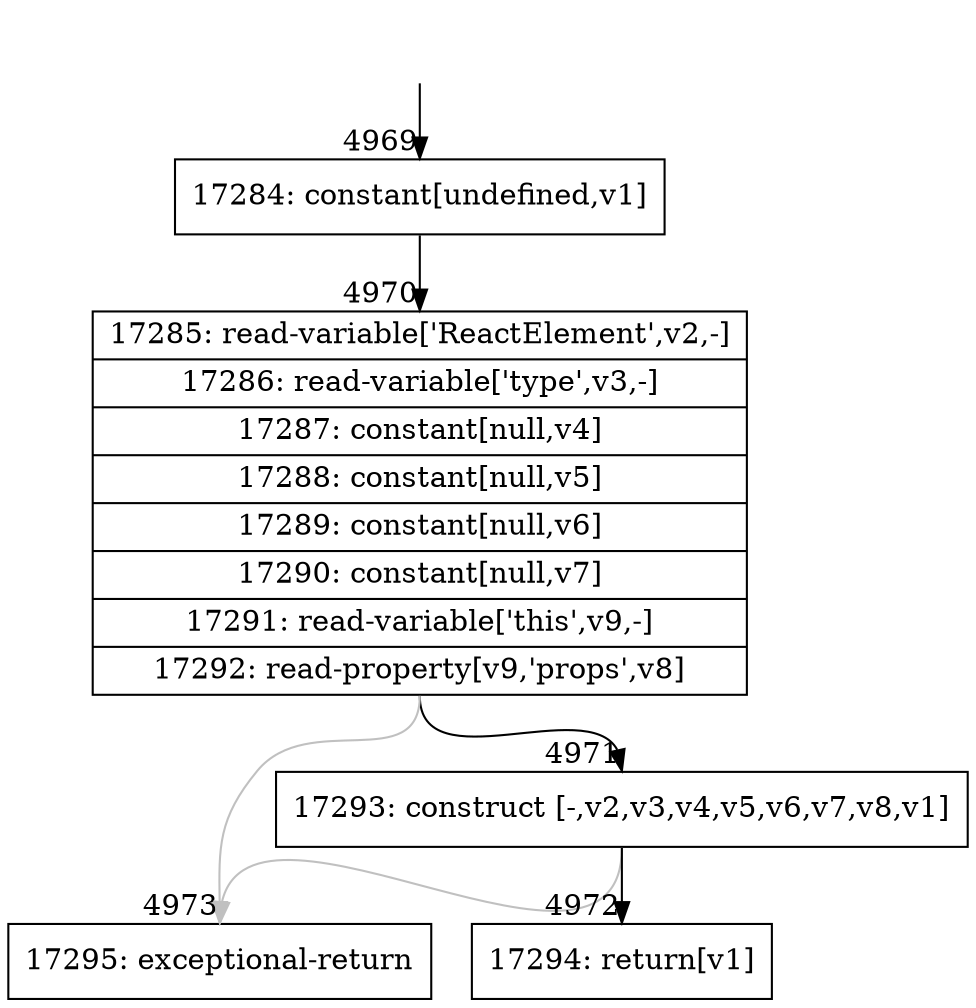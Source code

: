 digraph {
rankdir="TD"
BB_entry340[shape=none,label=""];
BB_entry340 -> BB4969 [tailport=s, headport=n, headlabel="    4969"]
BB4969 [shape=record label="{17284: constant[undefined,v1]}" ] 
BB4969 -> BB4970 [tailport=s, headport=n, headlabel="      4970"]
BB4970 [shape=record label="{17285: read-variable['ReactElement',v2,-]|17286: read-variable['type',v3,-]|17287: constant[null,v4]|17288: constant[null,v5]|17289: constant[null,v6]|17290: constant[null,v7]|17291: read-variable['this',v9,-]|17292: read-property[v9,'props',v8]}" ] 
BB4970 -> BB4971 [tailport=s, headport=n, headlabel="      4971"]
BB4970 -> BB4973 [tailport=s, headport=n, color=gray, headlabel="      4973"]
BB4971 [shape=record label="{17293: construct [-,v2,v3,v4,v5,v6,v7,v8,v1]}" ] 
BB4971 -> BB4972 [tailport=s, headport=n, headlabel="      4972"]
BB4971 -> BB4973 [tailport=s, headport=n, color=gray]
BB4972 [shape=record label="{17294: return[v1]}" ] 
BB4973 [shape=record label="{17295: exceptional-return}" ] 
//#$~ 9231
}

